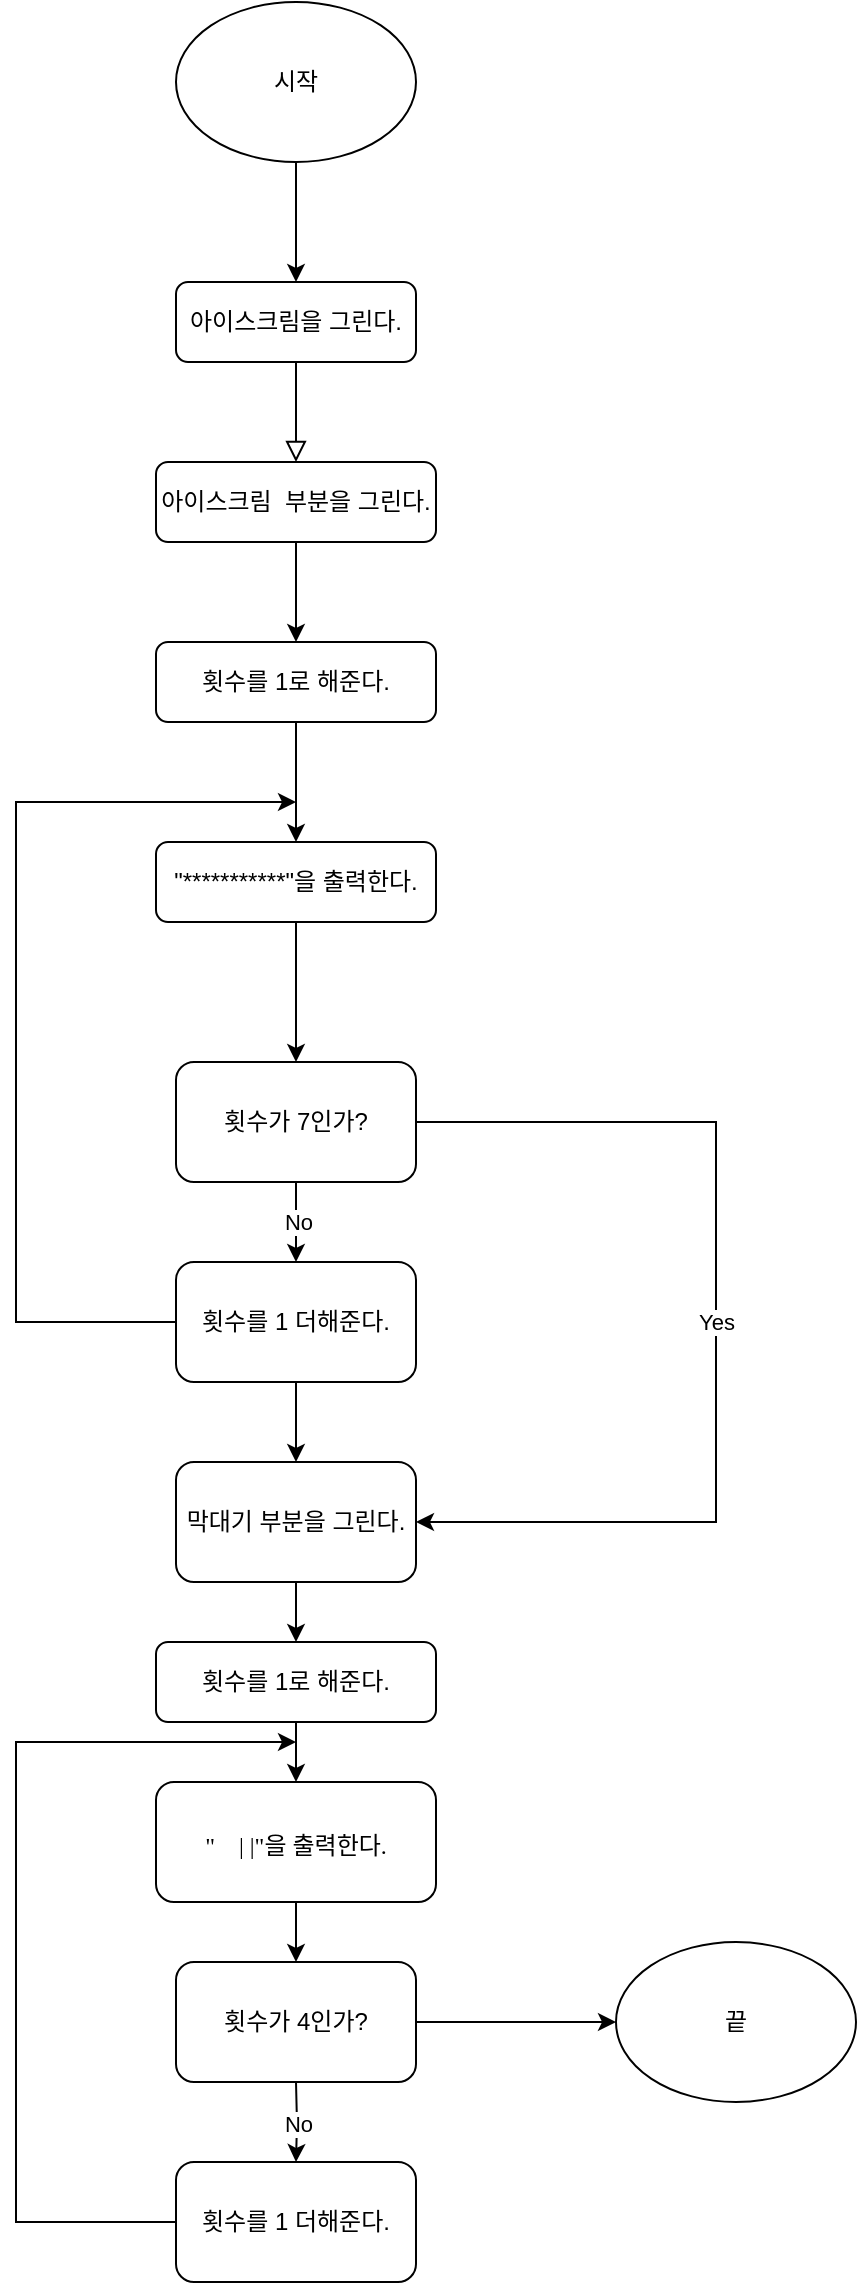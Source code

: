 <mxfile version="20.8.23" type="device"><diagram id="C5RBs43oDa-KdzZeNtuy" name="Page-1"><mxGraphModel dx="954" dy="622" grid="1" gridSize="10" guides="1" tooltips="1" connect="1" arrows="1" fold="1" page="1" pageScale="1" pageWidth="827" pageHeight="1169" math="0" shadow="0"><root><mxCell id="WIyWlLk6GJQsqaUBKTNV-0"/><mxCell id="WIyWlLk6GJQsqaUBKTNV-1" parent="WIyWlLk6GJQsqaUBKTNV-0"/><mxCell id="WIyWlLk6GJQsqaUBKTNV-2" value="" style="rounded=0;html=1;jettySize=auto;orthogonalLoop=1;fontSize=11;endArrow=block;endFill=0;endSize=8;strokeWidth=1;shadow=0;labelBackgroundColor=none;edgeStyle=orthogonalEdgeStyle;" parent="WIyWlLk6GJQsqaUBKTNV-1" source="WIyWlLk6GJQsqaUBKTNV-3" edge="1"><mxGeometry relative="1" as="geometry"><mxPoint x="220" y="230" as="targetPoint"/></mxGeometry></mxCell><mxCell id="WIyWlLk6GJQsqaUBKTNV-3" value="아이스크림을 그린다." style="rounded=1;whiteSpace=wrap;html=1;fontSize=12;glass=0;strokeWidth=1;shadow=0;" parent="WIyWlLk6GJQsqaUBKTNV-1" vertex="1"><mxGeometry x="160" y="140" width="120" height="40" as="geometry"/></mxCell><mxCell id="sFPseURw__2ldsw1CKUH-31" value="" style="edgeStyle=orthogonalEdgeStyle;rounded=0;orthogonalLoop=1;jettySize=auto;html=1;fontColor=#000000;" edge="1" parent="WIyWlLk6GJQsqaUBKTNV-1" source="sFPseURw__2ldsw1CKUH-2"><mxGeometry relative="1" as="geometry"><mxPoint x="220" y="320" as="targetPoint"/></mxGeometry></mxCell><mxCell id="sFPseURw__2ldsw1CKUH-2" value="아이스크림 &amp;nbsp;부분을 그린다." style="rounded=1;whiteSpace=wrap;html=1;" vertex="1" parent="WIyWlLk6GJQsqaUBKTNV-1"><mxGeometry x="150" y="230" width="140" height="40" as="geometry"/></mxCell><mxCell id="sFPseURw__2ldsw1CKUH-10" value="" style="edgeStyle=orthogonalEdgeStyle;rounded=0;orthogonalLoop=1;jettySize=auto;html=1;" edge="1" parent="WIyWlLk6GJQsqaUBKTNV-1" source="sFPseURw__2ldsw1CKUH-5" target="sFPseURw__2ldsw1CKUH-9"><mxGeometry relative="1" as="geometry"/></mxCell><mxCell id="sFPseURw__2ldsw1CKUH-5" value="&quot;***********&quot;을 출력한다." style="rounded=1;whiteSpace=wrap;html=1;" vertex="1" parent="WIyWlLk6GJQsqaUBKTNV-1"><mxGeometry x="150" y="420" width="140" height="40" as="geometry"/></mxCell><mxCell id="sFPseURw__2ldsw1CKUH-19" value="Yes" style="edgeStyle=orthogonalEdgeStyle;rounded=0;orthogonalLoop=1;jettySize=auto;html=1;" edge="1" parent="WIyWlLk6GJQsqaUBKTNV-1" source="sFPseURw__2ldsw1CKUH-9" target="sFPseURw__2ldsw1CKUH-18"><mxGeometry relative="1" as="geometry"><Array as="points"><mxPoint x="430" y="560"/><mxPoint x="430" y="760"/></Array></mxGeometry></mxCell><mxCell id="sFPseURw__2ldsw1CKUH-28" value="No" style="edgeStyle=orthogonalEdgeStyle;rounded=0;orthogonalLoop=1;jettySize=auto;html=1;fontColor=#000000;" edge="1" parent="WIyWlLk6GJQsqaUBKTNV-1" source="sFPseURw__2ldsw1CKUH-9"><mxGeometry relative="1" as="geometry"><mxPoint x="220" y="630" as="targetPoint"/></mxGeometry></mxCell><mxCell id="sFPseURw__2ldsw1CKUH-9" value="횟수가 7인가?" style="whiteSpace=wrap;html=1;rounded=1;" vertex="1" parent="WIyWlLk6GJQsqaUBKTNV-1"><mxGeometry x="160" y="530" width="120" height="60" as="geometry"/></mxCell><mxCell id="sFPseURw__2ldsw1CKUH-16" style="edgeStyle=orthogonalEdgeStyle;rounded=0;orthogonalLoop=1;jettySize=auto;html=1;entryX=0.5;entryY=0;entryDx=0;entryDy=0;" edge="1" parent="WIyWlLk6GJQsqaUBKTNV-1" source="sFPseURw__2ldsw1CKUH-15" target="WIyWlLk6GJQsqaUBKTNV-3"><mxGeometry relative="1" as="geometry"/></mxCell><mxCell id="sFPseURw__2ldsw1CKUH-15" value="시작" style="ellipse;whiteSpace=wrap;html=1;" vertex="1" parent="WIyWlLk6GJQsqaUBKTNV-1"><mxGeometry x="160" width="120" height="80" as="geometry"/></mxCell><mxCell id="sFPseURw__2ldsw1CKUH-35" style="edgeStyle=orthogonalEdgeStyle;rounded=0;orthogonalLoop=1;jettySize=auto;html=1;exitX=0.5;exitY=1;exitDx=0;exitDy=0;entryX=0.5;entryY=0;entryDx=0;entryDy=0;fontColor=#000000;" edge="1" parent="WIyWlLk6GJQsqaUBKTNV-1" source="sFPseURw__2ldsw1CKUH-18" target="sFPseURw__2ldsw1CKUH-34"><mxGeometry relative="1" as="geometry"/></mxCell><mxCell id="sFPseURw__2ldsw1CKUH-18" value="막대기 부분을 그린다." style="whiteSpace=wrap;html=1;rounded=1;" vertex="1" parent="WIyWlLk6GJQsqaUBKTNV-1"><mxGeometry x="160" y="730" width="120" height="60" as="geometry"/></mxCell><mxCell id="sFPseURw__2ldsw1CKUH-41" style="edgeStyle=orthogonalEdgeStyle;rounded=0;orthogonalLoop=1;jettySize=auto;html=1;entryX=0.5;entryY=0;entryDx=0;entryDy=0;fontColor=#000000;" edge="1" parent="WIyWlLk6GJQsqaUBKTNV-1" source="sFPseURw__2ldsw1CKUH-20" target="sFPseURw__2ldsw1CKUH-24"><mxGeometry relative="1" as="geometry"/></mxCell><mxCell id="sFPseURw__2ldsw1CKUH-20" value="&lt;p style=&quot;margin: 0px; font-stretch: normal; line-height: normal; font-family: Menlo;&quot;&gt;&quot;&amp;nbsp; &amp;nbsp; | |&quot;을 출력한다.&lt;/p&gt;" style="whiteSpace=wrap;html=1;rounded=1;" vertex="1" parent="WIyWlLk6GJQsqaUBKTNV-1"><mxGeometry x="150" y="890" width="140" height="60" as="geometry"/></mxCell><mxCell id="sFPseURw__2ldsw1CKUH-45" value="" style="edgeStyle=orthogonalEdgeStyle;rounded=0;orthogonalLoop=1;jettySize=auto;html=1;fontColor=#000000;" edge="1" parent="WIyWlLk6GJQsqaUBKTNV-1" source="sFPseURw__2ldsw1CKUH-24"><mxGeometry relative="1" as="geometry"><mxPoint x="380" y="1010" as="targetPoint"/></mxGeometry></mxCell><mxCell id="sFPseURw__2ldsw1CKUH-24" value="횟수가 4인가?" style="whiteSpace=wrap;html=1;rounded=1;" vertex="1" parent="WIyWlLk6GJQsqaUBKTNV-1"><mxGeometry x="160" y="980" width="120" height="60" as="geometry"/></mxCell><mxCell id="sFPseURw__2ldsw1CKUH-29" style="edgeStyle=orthogonalEdgeStyle;rounded=0;orthogonalLoop=1;jettySize=auto;html=1;fontColor=#000000;" edge="1" parent="WIyWlLk6GJQsqaUBKTNV-1" source="sFPseURw__2ldsw1CKUH-27"><mxGeometry relative="1" as="geometry"><mxPoint x="220" y="400" as="targetPoint"/><Array as="points"><mxPoint x="80" y="660"/><mxPoint x="80" y="400"/></Array></mxGeometry></mxCell><mxCell id="sFPseURw__2ldsw1CKUH-33" style="edgeStyle=orthogonalEdgeStyle;rounded=0;orthogonalLoop=1;jettySize=auto;html=1;fontColor=#000000;" edge="1" parent="WIyWlLk6GJQsqaUBKTNV-1" source="sFPseURw__2ldsw1CKUH-27" target="sFPseURw__2ldsw1CKUH-18"><mxGeometry relative="1" as="geometry"/></mxCell><mxCell id="sFPseURw__2ldsw1CKUH-27" value="횟수를 1 더해준다." style="whiteSpace=wrap;html=1;rounded=1;" vertex="1" parent="WIyWlLk6GJQsqaUBKTNV-1"><mxGeometry x="160" y="630" width="120" height="60" as="geometry"/></mxCell><mxCell id="sFPseURw__2ldsw1CKUH-32" style="edgeStyle=orthogonalEdgeStyle;rounded=0;orthogonalLoop=1;jettySize=auto;html=1;entryX=0.5;entryY=0;entryDx=0;entryDy=0;fontColor=#000000;" edge="1" parent="WIyWlLk6GJQsqaUBKTNV-1" source="sFPseURw__2ldsw1CKUH-30" target="sFPseURw__2ldsw1CKUH-5"><mxGeometry relative="1" as="geometry"/></mxCell><mxCell id="sFPseURw__2ldsw1CKUH-30" value="횟수를 1로 해준다." style="rounded=1;whiteSpace=wrap;html=1;" vertex="1" parent="WIyWlLk6GJQsqaUBKTNV-1"><mxGeometry x="150" y="320" width="140" height="40" as="geometry"/></mxCell><mxCell id="sFPseURw__2ldsw1CKUH-40" style="edgeStyle=orthogonalEdgeStyle;rounded=0;orthogonalLoop=1;jettySize=auto;html=1;entryX=0.5;entryY=0;entryDx=0;entryDy=0;fontColor=#000000;" edge="1" parent="WIyWlLk6GJQsqaUBKTNV-1" source="sFPseURw__2ldsw1CKUH-34" target="sFPseURw__2ldsw1CKUH-20"><mxGeometry relative="1" as="geometry"/></mxCell><mxCell id="sFPseURw__2ldsw1CKUH-34" value="횟수를 1로 해준다." style="rounded=1;whiteSpace=wrap;html=1;" vertex="1" parent="WIyWlLk6GJQsqaUBKTNV-1"><mxGeometry x="150" y="820" width="140" height="40" as="geometry"/></mxCell><mxCell id="sFPseURw__2ldsw1CKUH-38" value="No" style="edgeStyle=orthogonalEdgeStyle;rounded=0;orthogonalLoop=1;jettySize=auto;html=1;fontColor=#000000;" edge="1" parent="WIyWlLk6GJQsqaUBKTNV-1"><mxGeometry relative="1" as="geometry"><mxPoint x="220" y="1040" as="sourcePoint"/><mxPoint x="220" y="1080" as="targetPoint"/></mxGeometry></mxCell><mxCell id="sFPseURw__2ldsw1CKUH-43" style="edgeStyle=orthogonalEdgeStyle;rounded=0;orthogonalLoop=1;jettySize=auto;html=1;exitX=0;exitY=0.5;exitDx=0;exitDy=0;fontColor=#000000;" edge="1" parent="WIyWlLk6GJQsqaUBKTNV-1" source="sFPseURw__2ldsw1CKUH-39"><mxGeometry relative="1" as="geometry"><mxPoint x="220" y="870" as="targetPoint"/><Array as="points"><mxPoint x="80" y="1110"/><mxPoint x="80" y="870"/></Array></mxGeometry></mxCell><mxCell id="sFPseURw__2ldsw1CKUH-39" value="횟수를 1 더해준다." style="whiteSpace=wrap;html=1;rounded=1;" vertex="1" parent="WIyWlLk6GJQsqaUBKTNV-1"><mxGeometry x="160" y="1080" width="120" height="60" as="geometry"/></mxCell><mxCell id="sFPseURw__2ldsw1CKUH-46" value="끝" style="ellipse;whiteSpace=wrap;html=1;labelBackgroundColor=none;fontColor=#000000;" vertex="1" parent="WIyWlLk6GJQsqaUBKTNV-1"><mxGeometry x="380" y="970" width="120" height="80" as="geometry"/></mxCell></root></mxGraphModel></diagram></mxfile>